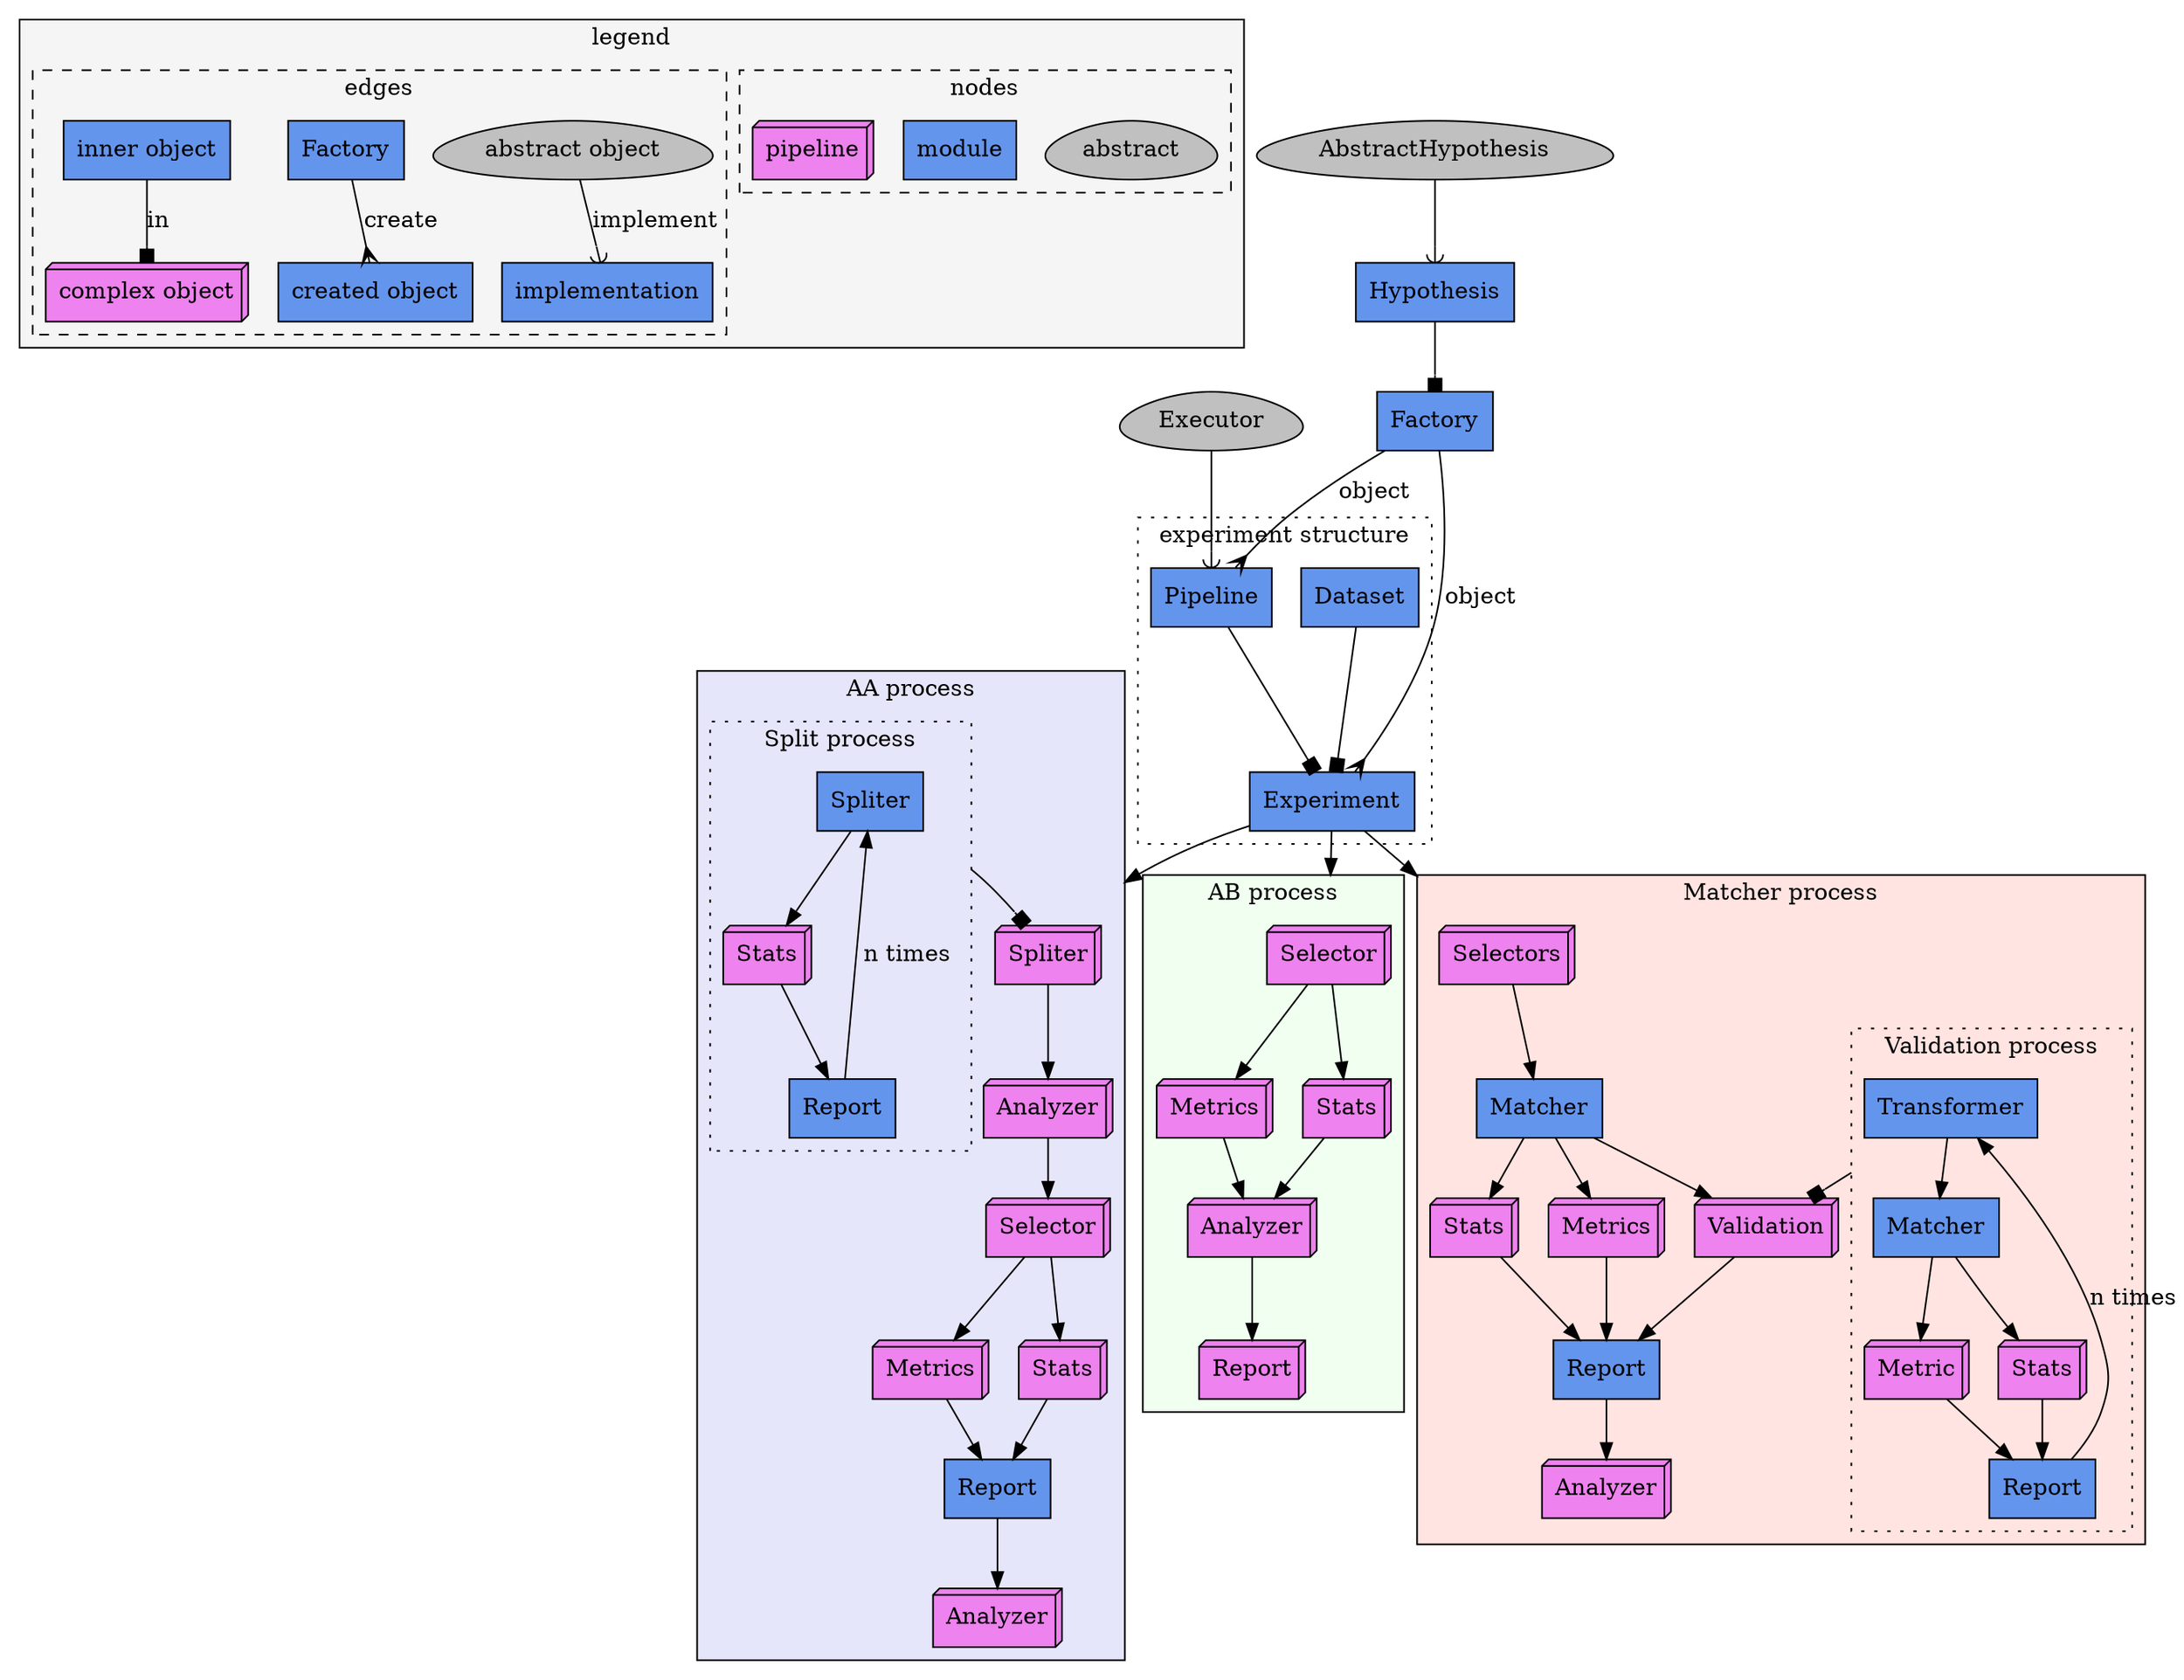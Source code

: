 digraph ClassPath{
    compound=true

    subgraph abstracts{
        node [shape=egg style=filled fillcolor=silver]
        abstract_class[label="abstract"]
        abstract_object[label="abstract object"]

        Executor
        AbstractHypothesis
    }

    subgraph modules{
        node [shape=box style=filled fillcolor=cornflowerblue]
        module
        factory_legend[label="Factory"]
        created_object[label="created object"]
        inner_object[label="inner object"]
        implementation


        Dataset
        Factory
        Experiment
        Pipeline
        Hypothesis

        // --------------------------------------
        Matcher
        ReportMatcher [label="Report"]
        TransformerMatchingValidation [label="Transformer"]
        MatherMatchingValidation [label="Matcher"]
        ReportMatchingValidation [label="Report"]
        // --------------------------------------
        SpliterAAOne[label="Spliter"]
        ReportAAOneSplit [label="Report"]
        ReportAABest [label="Report"]

    }

    subgraph pipelines{
        node [shape=box3d, style=filled, fillcolor=violet]
        pipeline
        complex_object[label="complex object"]

        // --------------------------------------
        SelectorsMatching[label="Selectors"]
        StatsMatcher[label="Stats"]
        MetricsMatcher[label="Metrics"]
        ValidationMatching[label="Validation"]
        AnalyzerMatching[label="Analyzer"]
        MetricMatchingValidation [label="Metric"]
        StatsMatchingValidation [label="Stats"]
        // --------------------------------------
        StatsAA[label="Stats"]
        SpliterAAPipeline[label="Spliter"]
        AnalyzerAASplit[label="Analyzer"]
        SelectorAASplit[label="Selector"]
        MetricsAASplit[label="Metrics"]
        StatsAASplit[label="Stats"]
        AnalyzerAA[label="Analyzer"]
        // --------------------------------------
        SelectorAB[label="Selector"]
        MetricsAB[label="Metrics"]
        StatsAB[label="Stats"]
        AnalyzerAB[label="Analyzer"]
        ReportAB[label="Report"]
    }

    subgraph cluster_legend{
        graph[label="legend", style=filled, fillcolor=whitesmoke]

        subgraph cluster_nodes{
            graph[label="nodes", style=dashed]
            abstract_class
            module
            pipeline
        }

        subgraph cluster_edges{
            graph[label="edges", style=dashed]
        
            factory_legend -> created_object [arrowhead=crow, label="create"]
            inner_object -> complex_object [arrowhead=box, label="in"]
            abstract_object -> implementation [arrowhead=curve, label="implement"]
        }



    }

// -----------------------------------------------------------------------------------
// -----------------------------------------------------------------------------------


    Executor -> Pipeline [arrowhead=curved]
    AbstractHypothesis -> Hypothesis [arrowhead=curved]

    Hypothesis -> Factory [arrowhead=box]
    Factory -> Experiment [arrowhead=crow label="object"]
    Factory -> Pipeline [arrowhead=crow label="object"]

    subgraph cluster_experiment{
        graph[label="experiment structure" style=dotted]
        Pipeline -> Experiment [arrowhead=box]
        Dataset -> Experiment [arrowhead=box]
    }

// -----------------------------------------------------------------------------------

    subgraph cluster_matcher{
        graph[label="Matcher process", style=dashed, style=filled, fillcolor=mistyrose]

        SelectorsMatching -> Matcher
        Matcher -> MetricsMatcher
        Matcher -> StatsMatcher
        Matcher -> ValidationMatching
        {
            MetricsMatcher
            StatsMatcher
            ValidationMatching
        } -> ReportMatcher

        subgraph cluster_matching_validation{
            graph[label="Validation process" style=dotted]
            TransformerMatchingValidation -> MatherMatchingValidation
            MatherMatchingValidation -> 
            {MetricMatchingValidation StatsMatchingValidation} -> ReportMatchingValidation
            ReportMatchingValidation -> TransformerMatchingValidation [label="n times"]
        }
        TransformerMatchingValidation -> ValidationMatching [ltail=cluster_matching_validation, arrowhead=box]
        ReportMatcher -> AnalyzerMatching
    }

    Experiment -> SelectorsMatching [lhead=cluster_matcher]

// -----------------------------------------------------------------------------------

    subgraph cluster_AA{
        graph[label="AA process", style=dashed, style=filled, fillcolor=lavender]
        
        subgraph cluster_split{
            graph[label="Split process" style=dotted]
            SpliterAAOne -> StatsAA -> ReportAAOneSplit
            ReportAAOneSplit -> SpliterAAOne [label="n times"]
        }

        SpliterAAOne -> SpliterAAPipeline [arrowhead=box ltail=cluster_split]
        SpliterAAPipeline -> AnalyzerAASplit
        AnalyzerAASplit -> SelectorAASplit
        SelectorAASplit -> MetricsAASplit
        SelectorAASplit -> StatsAASplit
        {MetricsAASplit StatsAASplit} -> ReportAABest
        ReportAABest -> AnalyzerAA
    }

    Experiment -> SpliterAAPipeline [lhead=cluster_AA]

// -----------------------------------------------------------------------------------

    subgraph cluster_AB{
        graph[label="AB process", style=dashed, style=filled, fillcolor=honeydew]

        SelectorAB -> MetricsAB
        SelectorAB -> StatsAB
        {MetricsAB StatsAB} -> AnalyzerAB
        AnalyzerAB -> ReportAB

    }

    Experiment -> SelectorAB [lhead=cluster_AB]

}